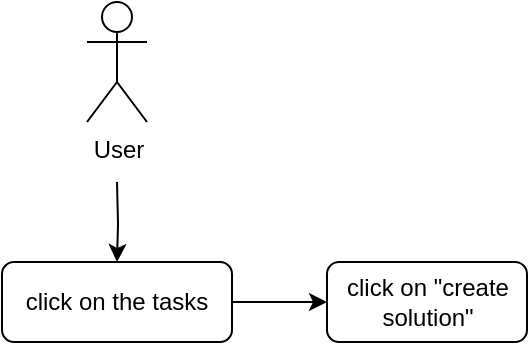 <mxfile version="13.10.6" type="device"><diagram id="0UVQQSrqgikrCZOj43vd" name="Page-1"><mxGraphModel dx="1422" dy="705" grid="1" gridSize="10" guides="1" tooltips="1" connect="1" arrows="1" fold="1" page="1" pageScale="1" pageWidth="827" pageHeight="1169" math="0" shadow="0"><root><mxCell id="0"/><mxCell id="1" parent="0"/><mxCell id="JhZR8KeDlKOaUOm_ZK60-51" style="edgeStyle=orthogonalEdgeStyle;rounded=0;orthogonalLoop=1;jettySize=auto;html=1;entryX=0.5;entryY=0;entryDx=0;entryDy=0;" edge="1" parent="1" target="JhZR8KeDlKOaUOm_ZK60-54"><mxGeometry relative="1" as="geometry"><mxPoint x="177.5" y="200" as="sourcePoint"/></mxGeometry></mxCell><mxCell id="JhZR8KeDlKOaUOm_ZK60-52" value="User" style="shape=umlActor;verticalLabelPosition=bottom;verticalAlign=top;html=1;outlineConnect=0;" vertex="1" parent="1"><mxGeometry x="162.5" y="110" width="30" height="60" as="geometry"/></mxCell><mxCell id="JhZR8KeDlKOaUOm_ZK60-53" style="edgeStyle=orthogonalEdgeStyle;rounded=0;orthogonalLoop=1;jettySize=auto;html=1;exitX=1;exitY=0.5;exitDx=0;exitDy=0;entryX=0;entryY=0.5;entryDx=0;entryDy=0;" edge="1" parent="1" source="JhZR8KeDlKOaUOm_ZK60-54" target="JhZR8KeDlKOaUOm_ZK60-55"><mxGeometry relative="1" as="geometry"/></mxCell><mxCell id="JhZR8KeDlKOaUOm_ZK60-54" value="click on the tasks" style="rounded=1;whiteSpace=wrap;html=1;" vertex="1" parent="1"><mxGeometry x="120" y="240" width="115" height="40" as="geometry"/></mxCell><mxCell id="JhZR8KeDlKOaUOm_ZK60-55" value="click on &quot;create solution&quot;" style="rounded=1;whiteSpace=wrap;html=1;" vertex="1" parent="1"><mxGeometry x="282.5" y="240" width="100" height="40" as="geometry"/></mxCell></root></mxGraphModel></diagram></mxfile>